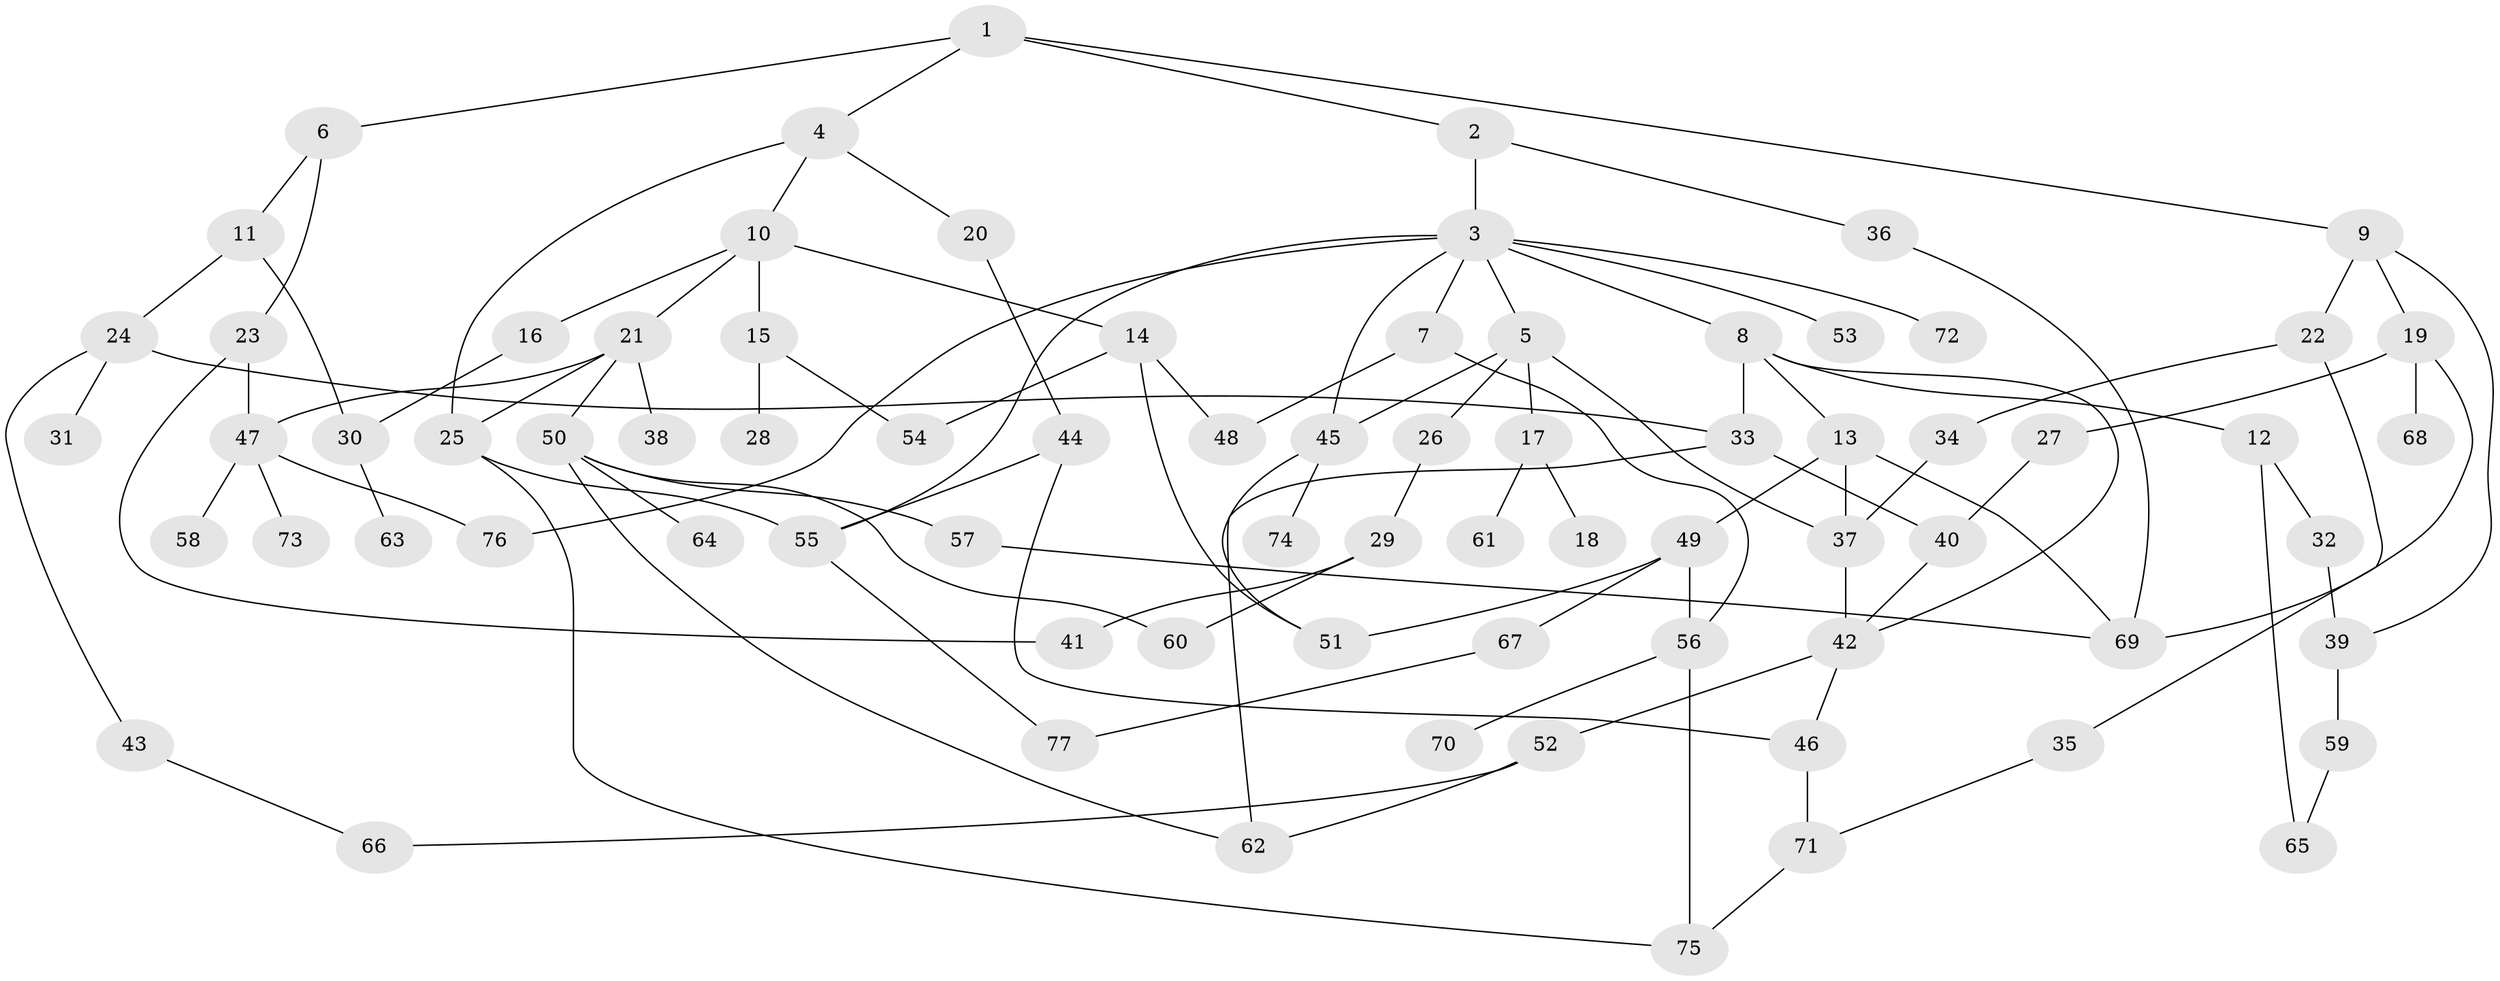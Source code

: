 // Generated by graph-tools (version 1.1) at 2025/13/03/09/25 04:13:21]
// undirected, 77 vertices, 109 edges
graph export_dot {
graph [start="1"]
  node [color=gray90,style=filled];
  1;
  2;
  3;
  4;
  5;
  6;
  7;
  8;
  9;
  10;
  11;
  12;
  13;
  14;
  15;
  16;
  17;
  18;
  19;
  20;
  21;
  22;
  23;
  24;
  25;
  26;
  27;
  28;
  29;
  30;
  31;
  32;
  33;
  34;
  35;
  36;
  37;
  38;
  39;
  40;
  41;
  42;
  43;
  44;
  45;
  46;
  47;
  48;
  49;
  50;
  51;
  52;
  53;
  54;
  55;
  56;
  57;
  58;
  59;
  60;
  61;
  62;
  63;
  64;
  65;
  66;
  67;
  68;
  69;
  70;
  71;
  72;
  73;
  74;
  75;
  76;
  77;
  1 -- 2;
  1 -- 4;
  1 -- 6;
  1 -- 9;
  2 -- 3;
  2 -- 36;
  3 -- 5;
  3 -- 7;
  3 -- 8;
  3 -- 45;
  3 -- 53;
  3 -- 55;
  3 -- 72;
  3 -- 76;
  4 -- 10;
  4 -- 20;
  4 -- 25;
  5 -- 17;
  5 -- 26;
  5 -- 45;
  5 -- 37;
  6 -- 11;
  6 -- 23;
  7 -- 48;
  7 -- 56;
  8 -- 12;
  8 -- 13;
  8 -- 33;
  8 -- 42;
  9 -- 19;
  9 -- 22;
  9 -- 39;
  10 -- 14;
  10 -- 15;
  10 -- 16;
  10 -- 21;
  11 -- 24;
  11 -- 30;
  12 -- 32;
  12 -- 65;
  13 -- 49;
  13 -- 69;
  13 -- 37;
  14 -- 51;
  14 -- 54;
  14 -- 48;
  15 -- 28;
  15 -- 54;
  16 -- 30;
  17 -- 18;
  17 -- 61;
  19 -- 27;
  19 -- 68;
  19 -- 69;
  20 -- 44;
  21 -- 25;
  21 -- 38;
  21 -- 47;
  21 -- 50;
  22 -- 34;
  22 -- 35;
  23 -- 47;
  23 -- 41;
  24 -- 31;
  24 -- 43;
  24 -- 33;
  25 -- 55;
  25 -- 75;
  26 -- 29;
  27 -- 40;
  29 -- 41;
  29 -- 60;
  30 -- 63;
  32 -- 39;
  33 -- 62;
  33 -- 40;
  34 -- 37;
  35 -- 71;
  36 -- 69;
  37 -- 42;
  39 -- 59;
  40 -- 42;
  42 -- 52;
  42 -- 46;
  43 -- 66;
  44 -- 46;
  44 -- 55;
  45 -- 74;
  45 -- 51;
  46 -- 71;
  47 -- 58;
  47 -- 73;
  47 -- 76;
  49 -- 56;
  49 -- 67;
  49 -- 51;
  50 -- 57;
  50 -- 62;
  50 -- 64;
  50 -- 60;
  52 -- 66;
  52 -- 62;
  55 -- 77;
  56 -- 70;
  56 -- 75;
  57 -- 69;
  59 -- 65;
  67 -- 77;
  71 -- 75;
}
